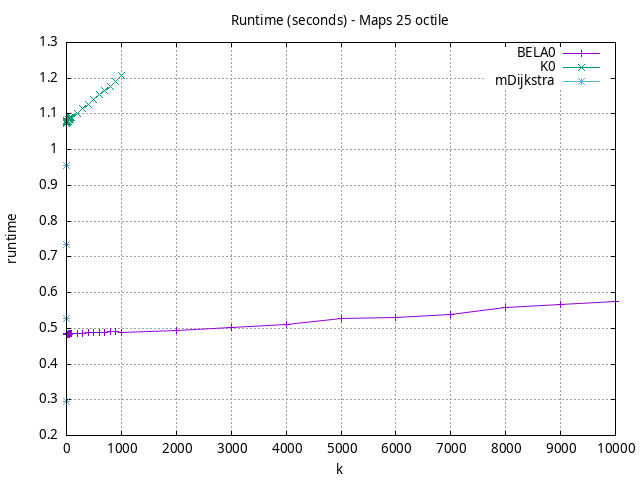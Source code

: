 #!/usr/bin/gnuplot
# -*- coding: utf-8 -*-
#
# results/maps/octile/25/random512-25.brute-force.octile.runtime.gnuplot
#
# Started on 04/03/2024 23:09:12
# Author: Carlos Linares López
set grid
set xlabel "k"
set ylabel "runtime"

set title "Runtime (seconds) - Maps 25 octile"

set terminal png enhanced font "Ariel,10"
set output 'random512-25.brute-force.octile.runtime.png'

plot "-" title "BELA0"      with linesp, "-" title "K0"      with linesp, "-" title "mDijkstra"      with linesp

	1 0.48238168000000003
	2 0.48169779000000007
	3 0.48292888999999994
	4 0.48293209
	5 0.48354400000000014
	6 0.48361978
	7 0.48343633999999985
	8 0.4841717
	9 0.48427797999999994
	10 0.4824054599999999
	20 0.48314277999999994
	30 0.48460999
	40 0.4831811199999999
	50 0.4839691899999999
	60 0.4843848
	70 0.4852952200000001
	80 0.48536282999999997
	90 0.4858828300000001
	100 0.48435360000000005
	200 0.48487873
	300 0.4860055300000001
	400 0.48746063000000006
	500 0.48830832999999996
	600 0.48809058000000005
	700 0.48953367
	800 0.49035695
	900 0.49033489
	1000 0.48858300999999993
	2000 0.49512547000000007
	3000 0.502474
	4000 0.5115293799999999
	5000 0.5274452
	6000 0.5302237200000001
	7000 0.53906089
	8000 0.5572599
	9000 0.5662816399999999
	10000 0.57507421
end
	1 1.0749548
	2 1.0723424
	3 1.0739714
	4 1.0742552999999997
	5 1.0752833000000002
	6 1.0783571
	7 1.0786091999999998
	8 1.0796181000000002
	9 1.0811787000000002
	10 1.0750902
	20 1.0784162
	30 1.0797817
	40 1.0835261
	50 1.0840998
	60 1.0896698999999999
	70 1.0847681
	80 1.0900585999999999
	90 1.0905097000000001
	100 1.0907527
	200 1.1017453000000001
	300 1.1143497
	400 1.1264218
	500 1.1391382
	600 1.1537430999999998
	700 1.1655469
	800 1.177501
	900 1.1914030000000002
	1000 1.206299
end
	1 0.29414231
	2 0.52664116
	3 0.7359040299999999
	4 0.9552557999999999
end
